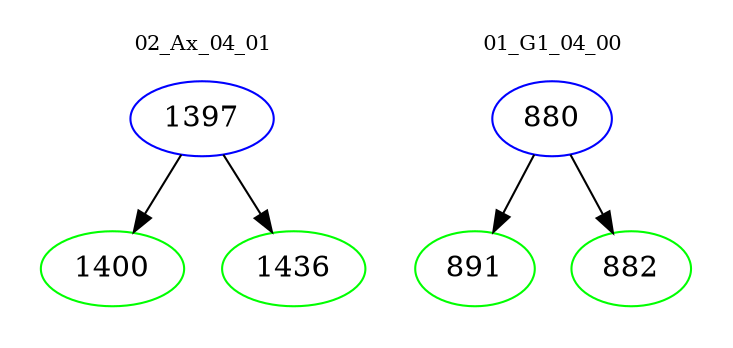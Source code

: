 digraph{
subgraph cluster_0 {
color = white
label = "02_Ax_04_01";
fontsize=10;
T0_1397 [label="1397", color="blue"]
T0_1397 -> T0_1400 [color="black"]
T0_1400 [label="1400", color="green"]
T0_1397 -> T0_1436 [color="black"]
T0_1436 [label="1436", color="green"]
}
subgraph cluster_1 {
color = white
label = "01_G1_04_00";
fontsize=10;
T1_880 [label="880", color="blue"]
T1_880 -> T1_891 [color="black"]
T1_891 [label="891", color="green"]
T1_880 -> T1_882 [color="black"]
T1_882 [label="882", color="green"]
}
}
